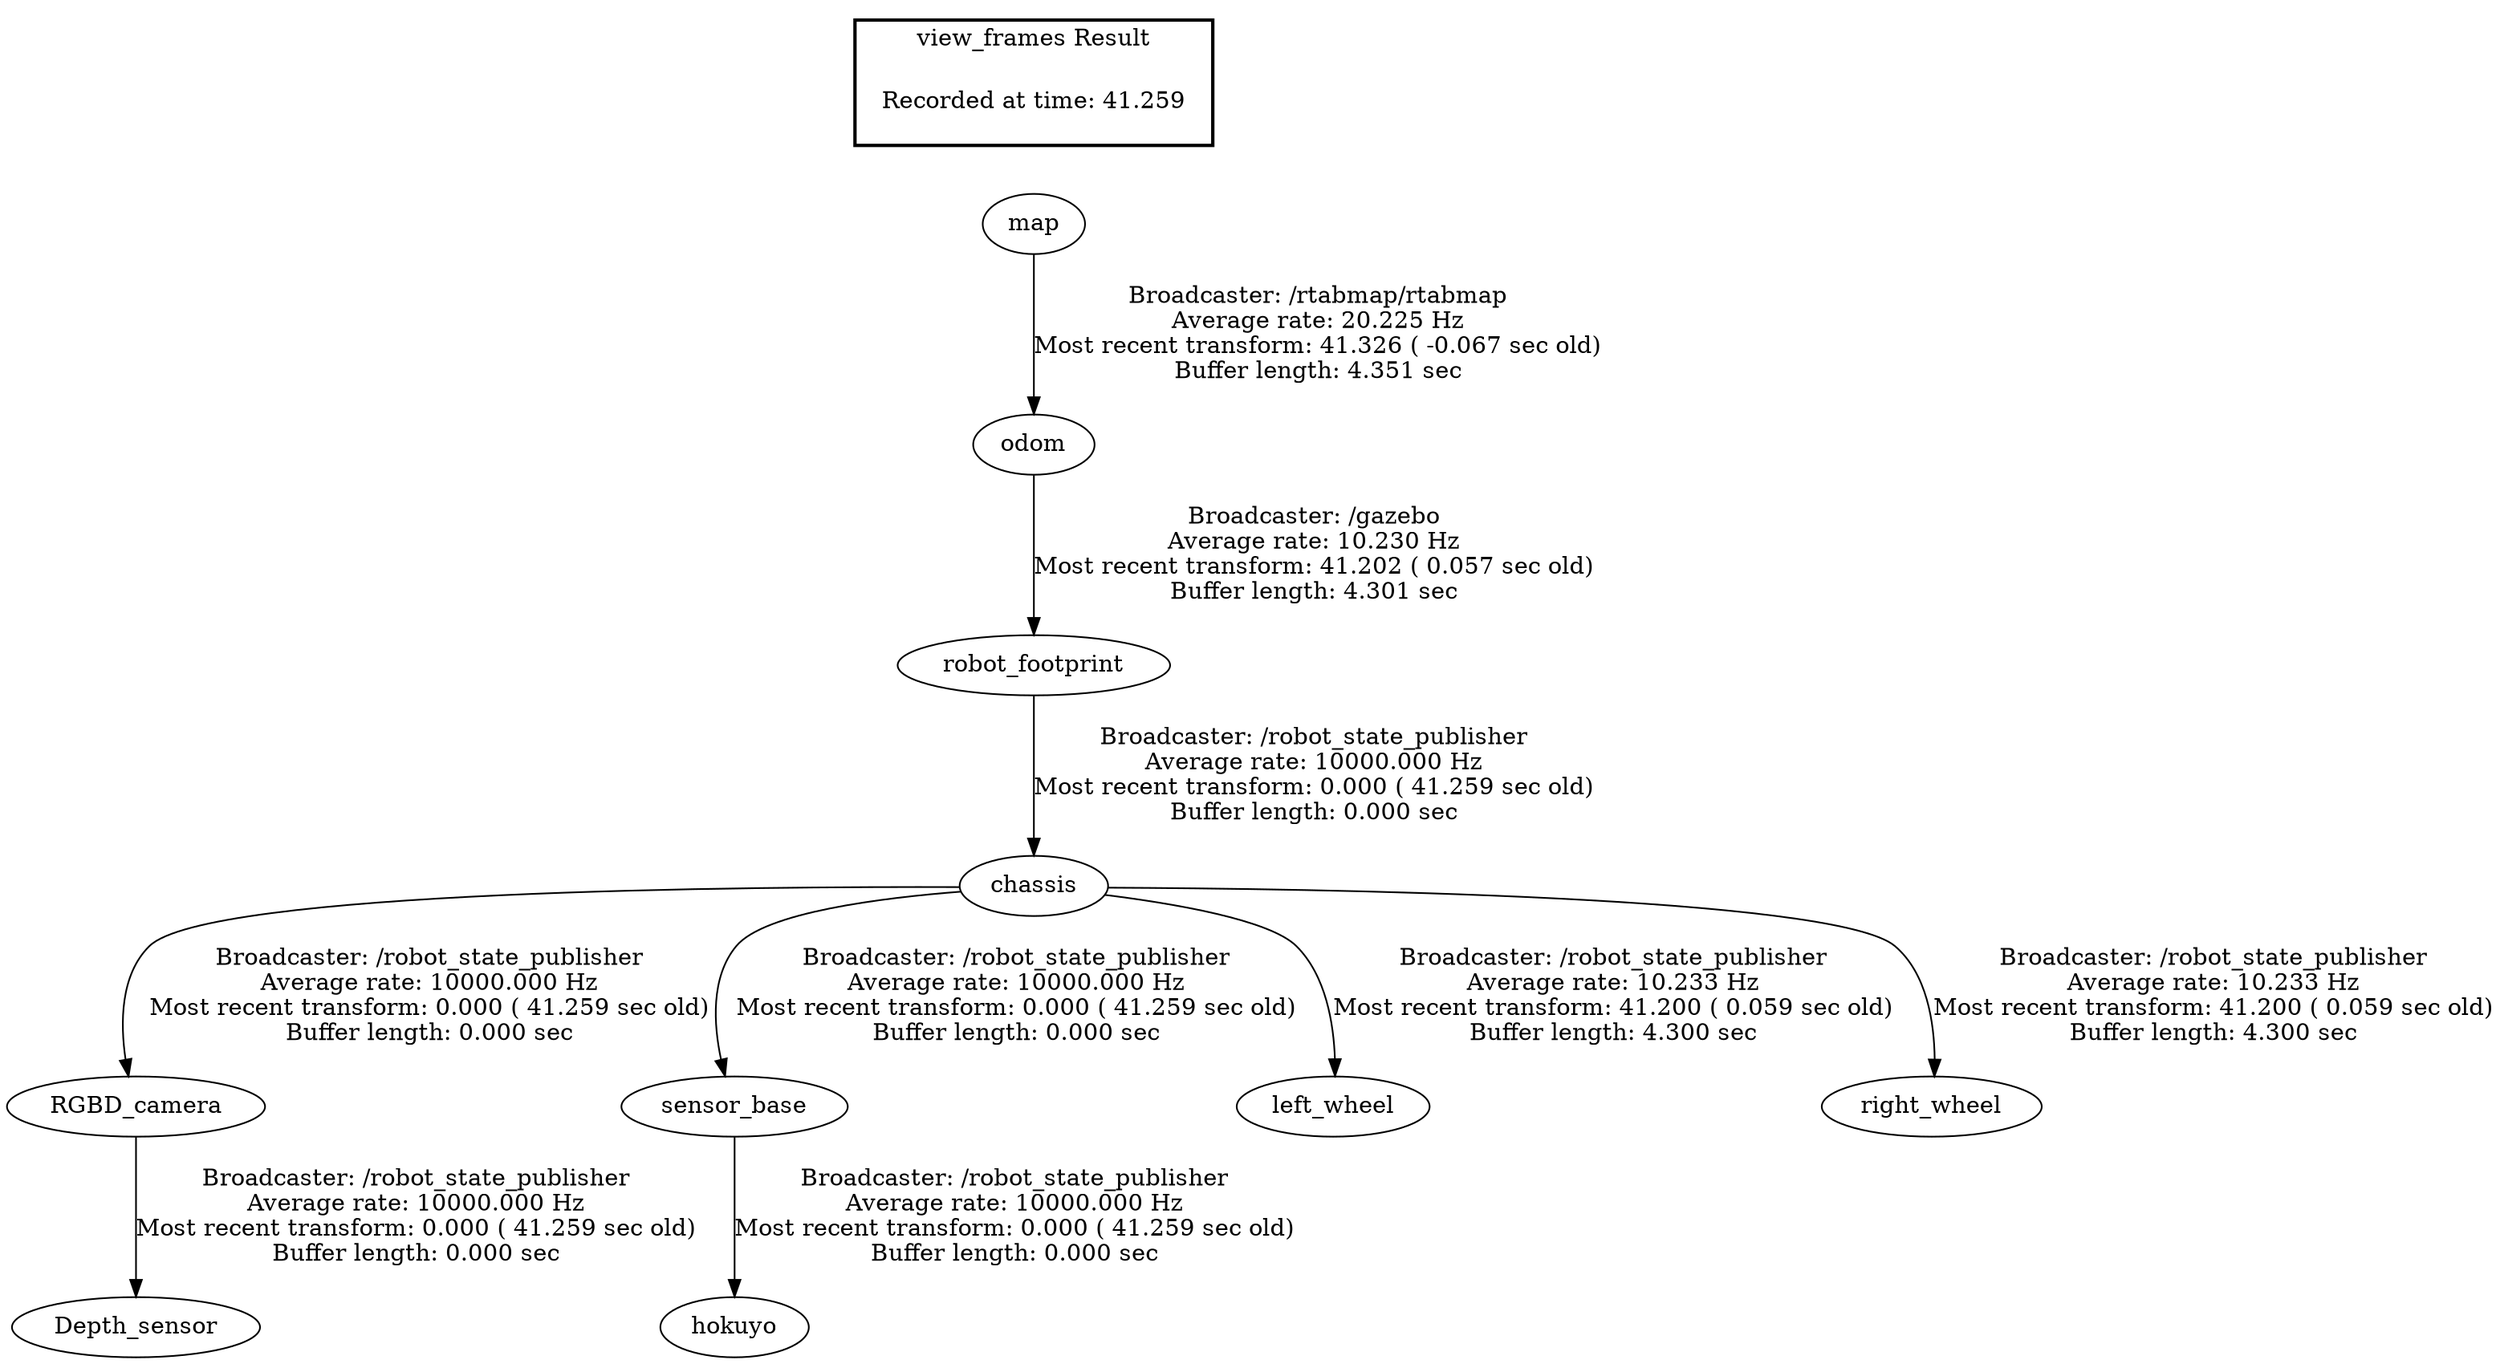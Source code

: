 digraph G {
"RGBD_camera" -> "Depth_sensor"[label="Broadcaster: /robot_state_publisher\nAverage rate: 10000.000 Hz\nMost recent transform: 0.000 ( 41.259 sec old)\nBuffer length: 0.000 sec\n"];
"chassis" -> "RGBD_camera"[label="Broadcaster: /robot_state_publisher\nAverage rate: 10000.000 Hz\nMost recent transform: 0.000 ( 41.259 sec old)\nBuffer length: 0.000 sec\n"];
"robot_footprint" -> "chassis"[label="Broadcaster: /robot_state_publisher\nAverage rate: 10000.000 Hz\nMost recent transform: 0.000 ( 41.259 sec old)\nBuffer length: 0.000 sec\n"];
"sensor_base" -> "hokuyo"[label="Broadcaster: /robot_state_publisher\nAverage rate: 10000.000 Hz\nMost recent transform: 0.000 ( 41.259 sec old)\nBuffer length: 0.000 sec\n"];
"chassis" -> "sensor_base"[label="Broadcaster: /robot_state_publisher\nAverage rate: 10000.000 Hz\nMost recent transform: 0.000 ( 41.259 sec old)\nBuffer length: 0.000 sec\n"];
"odom" -> "robot_footprint"[label="Broadcaster: /gazebo\nAverage rate: 10.230 Hz\nMost recent transform: 41.202 ( 0.057 sec old)\nBuffer length: 4.301 sec\n"];
"map" -> "odom"[label="Broadcaster: /rtabmap/rtabmap\nAverage rate: 20.225 Hz\nMost recent transform: 41.326 ( -0.067 sec old)\nBuffer length: 4.351 sec\n"];
"chassis" -> "left_wheel"[label="Broadcaster: /robot_state_publisher\nAverage rate: 10.233 Hz\nMost recent transform: 41.200 ( 0.059 sec old)\nBuffer length: 4.300 sec\n"];
"chassis" -> "right_wheel"[label="Broadcaster: /robot_state_publisher\nAverage rate: 10.233 Hz\nMost recent transform: 41.200 ( 0.059 sec old)\nBuffer length: 4.300 sec\n"];
edge [style=invis];
 subgraph cluster_legend { style=bold; color=black; label ="view_frames Result";
"Recorded at time: 41.259"[ shape=plaintext ] ;
 }->"map";
}